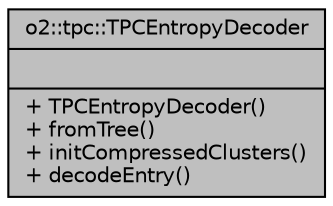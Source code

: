 digraph "o2::tpc::TPCEntropyDecoder"
{
 // INTERACTIVE_SVG=YES
  bgcolor="transparent";
  edge [fontname="Helvetica",fontsize="10",labelfontname="Helvetica",labelfontsize="10"];
  node [fontname="Helvetica",fontsize="10",shape=record];
  Node1 [label="{o2::tpc::TPCEntropyDecoder\n||+ TPCEntropyDecoder()\l+ fromTree()\l+ initCompressedClusters()\l+ decodeEntry()\l}",height=0.2,width=0.4,color="black", fillcolor="grey75", style="filled", fontcolor="black"];
}
